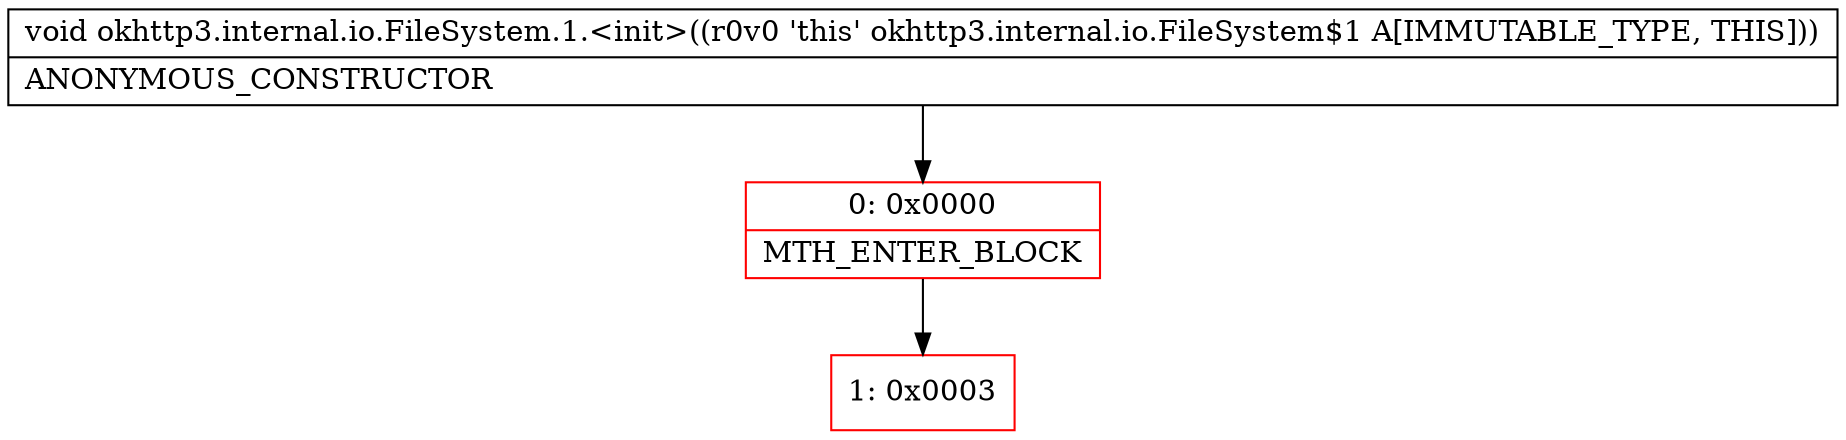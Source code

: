 digraph "CFG forokhttp3.internal.io.FileSystem.1.\<init\>()V" {
subgraph cluster_Region_973184566 {
label = "R(0)";
node [shape=record,color=blue];
}
Node_0 [shape=record,color=red,label="{0\:\ 0x0000|MTH_ENTER_BLOCK\l}"];
Node_1 [shape=record,color=red,label="{1\:\ 0x0003}"];
MethodNode[shape=record,label="{void okhttp3.internal.io.FileSystem.1.\<init\>((r0v0 'this' okhttp3.internal.io.FileSystem$1 A[IMMUTABLE_TYPE, THIS]))  | ANONYMOUS_CONSTRUCTOR\l}"];
MethodNode -> Node_0;
Node_0 -> Node_1;
}

